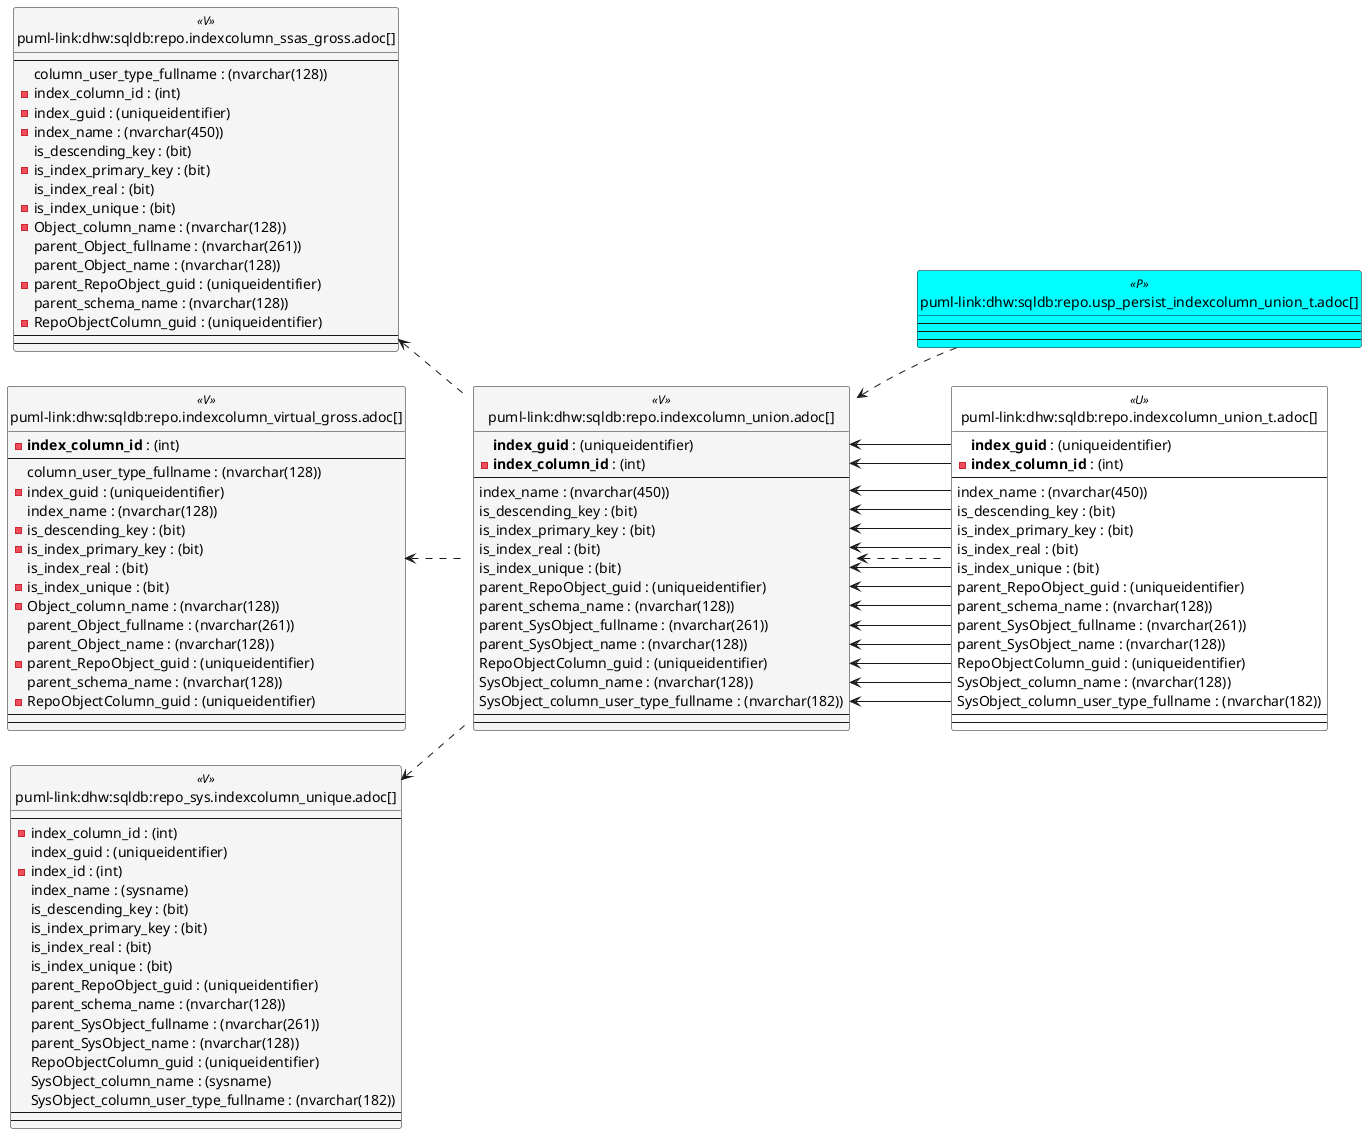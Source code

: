 @startuml
left to right direction
'top to bottom direction
hide circle
'avoide "." issues:
set namespaceSeparator none


skinparam class {
  BackgroundColor White
  BackgroundColor<<FN>> Yellow
  BackgroundColor<<FS>> Yellow
  BackgroundColor<<FT>> LightGray
  BackgroundColor<<IF>> Yellow
  BackgroundColor<<IS>> Yellow
  BackgroundColor<<P>> Aqua
  BackgroundColor<<PC>> Aqua
  BackgroundColor<<SN>> Yellow
  BackgroundColor<<SO>> SlateBlue
  BackgroundColor<<TF>> LightGray
  BackgroundColor<<TR>> Tomato
  BackgroundColor<<U>> White
  BackgroundColor<<V>> WhiteSmoke
  BackgroundColor<<X>> Aqua
  BackgroundColor<<external>> AliceBlue
}


entity "puml-link:dhw:sqldb:repo.indexcolumn_ssas_gross.adoc[]" as repo.IndexColumn_ssas_gross << V >> {
  --
  column_user_type_fullname : (nvarchar(128))
  - index_column_id : (int)
  - index_guid : (uniqueidentifier)
  - index_name : (nvarchar(450))
  is_descending_key : (bit)
  - is_index_primary_key : (bit)
  is_index_real : (bit)
  - is_index_unique : (bit)
  - Object_column_name : (nvarchar(128))
  parent_Object_fullname : (nvarchar(261))
  parent_Object_name : (nvarchar(128))
  - parent_RepoObject_guid : (uniqueidentifier)
  parent_schema_name : (nvarchar(128))
  - RepoObjectColumn_guid : (uniqueidentifier)
  --
  --
}

entity "puml-link:dhw:sqldb:repo.indexcolumn_union.adoc[]" as repo.IndexColumn_union << V >> {
  **index_guid** : (uniqueidentifier)
  - **index_column_id** : (int)
  --
  index_name : (nvarchar(450))
  is_descending_key : (bit)
  is_index_primary_key : (bit)
  is_index_real : (bit)
  is_index_unique : (bit)
  parent_RepoObject_guid : (uniqueidentifier)
  parent_schema_name : (nvarchar(128))
  parent_SysObject_fullname : (nvarchar(261))
  parent_SysObject_name : (nvarchar(128))
  RepoObjectColumn_guid : (uniqueidentifier)
  SysObject_column_name : (nvarchar(128))
  SysObject_column_user_type_fullname : (nvarchar(182))
  --
  --
}

entity "puml-link:dhw:sqldb:repo.indexcolumn_union_t.adoc[]" as repo.IndexColumn_union_T << U >> {
  **index_guid** : (uniqueidentifier)
  - **index_column_id** : (int)
  --
  index_name : (nvarchar(450))
  is_descending_key : (bit)
  is_index_primary_key : (bit)
  is_index_real : (bit)
  is_index_unique : (bit)
  parent_RepoObject_guid : (uniqueidentifier)
  parent_schema_name : (nvarchar(128))
  parent_SysObject_fullname : (nvarchar(261))
  parent_SysObject_name : (nvarchar(128))
  RepoObjectColumn_guid : (uniqueidentifier)
  SysObject_column_name : (nvarchar(128))
  SysObject_column_user_type_fullname : (nvarchar(182))
  --
  --
}

entity "puml-link:dhw:sqldb:repo.indexcolumn_virtual_gross.adoc[]" as repo.IndexColumn_virtual_gross << V >> {
  - **index_column_id** : (int)
  --
  column_user_type_fullname : (nvarchar(128))
  - index_guid : (uniqueidentifier)
  index_name : (nvarchar(128))
  - is_descending_key : (bit)
  - is_index_primary_key : (bit)
  is_index_real : (bit)
  - is_index_unique : (bit)
  - Object_column_name : (nvarchar(128))
  parent_Object_fullname : (nvarchar(261))
  parent_Object_name : (nvarchar(128))
  - parent_RepoObject_guid : (uniqueidentifier)
  parent_schema_name : (nvarchar(128))
  - RepoObjectColumn_guid : (uniqueidentifier)
  --
  --
}

entity "puml-link:dhw:sqldb:repo.usp_persist_indexcolumn_union_t.adoc[]" as repo.usp_PERSIST_IndexColumn_union_T << P >> {
  --
  --
  --
}

entity "puml-link:dhw:sqldb:repo_sys.indexcolumn_unique.adoc[]" as repo_sys.IndexColumn_unique << V >> {
  --
  - index_column_id : (int)
  index_guid : (uniqueidentifier)
  - index_id : (int)
  index_name : (sysname)
  is_descending_key : (bit)
  is_index_primary_key : (bit)
  is_index_real : (bit)
  is_index_unique : (bit)
  parent_RepoObject_guid : (uniqueidentifier)
  parent_schema_name : (nvarchar(128))
  parent_SysObject_fullname : (nvarchar(261))
  parent_SysObject_name : (nvarchar(128))
  RepoObjectColumn_guid : (uniqueidentifier)
  SysObject_column_name : (sysname)
  SysObject_column_user_type_fullname : (nvarchar(182))
  --
  --
}

repo.IndexColumn_ssas_gross <.. repo.IndexColumn_union
repo.IndexColumn_union <.. repo.IndexColumn_union_T
repo.IndexColumn_union <.. repo.usp_PERSIST_IndexColumn_union_T
repo.IndexColumn_virtual_gross <.. repo.IndexColumn_union
repo_sys.IndexColumn_unique <.. repo.IndexColumn_union
"repo.IndexColumn_union::index_column_id" <-- "repo.IndexColumn_union_T::index_column_id"
"repo.IndexColumn_union::index_guid" <-- "repo.IndexColumn_union_T::index_guid"
"repo.IndexColumn_union::index_name" <-- "repo.IndexColumn_union_T::index_name"
"repo.IndexColumn_union::is_descending_key" <-- "repo.IndexColumn_union_T::is_descending_key"
"repo.IndexColumn_union::is_index_primary_key" <-- "repo.IndexColumn_union_T::is_index_primary_key"
"repo.IndexColumn_union::is_index_real" <-- "repo.IndexColumn_union_T::is_index_real"
"repo.IndexColumn_union::is_index_unique" <-- "repo.IndexColumn_union_T::is_index_unique"
"repo.IndexColumn_union::parent_RepoObject_guid" <-- "repo.IndexColumn_union_T::parent_RepoObject_guid"
"repo.IndexColumn_union::parent_schema_name" <-- "repo.IndexColumn_union_T::parent_schema_name"
"repo.IndexColumn_union::parent_SysObject_fullname" <-- "repo.IndexColumn_union_T::parent_SysObject_fullname"
"repo.IndexColumn_union::parent_SysObject_name" <-- "repo.IndexColumn_union_T::parent_SysObject_name"
"repo.IndexColumn_union::RepoObjectColumn_guid" <-- "repo.IndexColumn_union_T::RepoObjectColumn_guid"
"repo.IndexColumn_union::SysObject_column_name" <-- "repo.IndexColumn_union_T::SysObject_column_name"
"repo.IndexColumn_union::SysObject_column_user_type_fullname" <-- "repo.IndexColumn_union_T::SysObject_column_user_type_fullname"
@enduml

